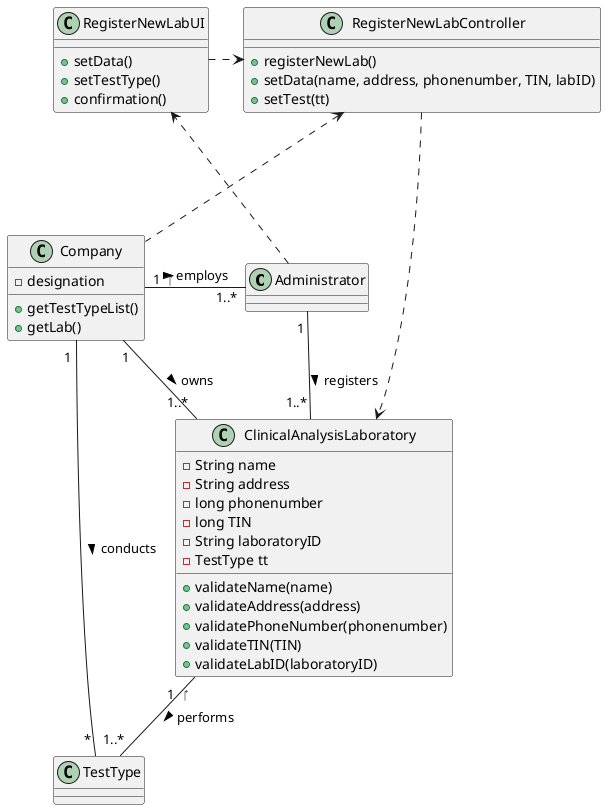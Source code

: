 @startuml
class Administrator
class RegisterNewLabUI{
+setData()
+setTestType()
+confirmation()
}
class RegisterNewLabController {
+registerNewLab()
+setData(name, address, phonenumber, TIN, labID)
+setTest(tt)
}
class Company {
-designation
+getTestTypeList()
+getLab()
}
class ClinicalAnalysisLaboratory {
-String name
-String address
-long phonenumber
-long TIN
-String laboratoryID
-TestType tt
+validateName(name)
+validateAddress(address)
+validatePhoneNumber(phonenumber)
+validateTIN(TIN)
+validateLabID(laboratoryID)
}
class TestType

Administrator ..> RegisterNewLabUI
RegisterNewLabUI .> RegisterNewLabController
RegisterNewLabController <... Company
RegisterNewLabController .> ClinicalAnalysisLaboratory
Company"1"--"1..*"ClinicalAnalysisLaboratory : > owns
Administrator"1 "-"1..* "ClinicalAnalysisLaboratory : > registers
ClinicalAnalysisLaboratory"1   ‎ "--"1..*"TestType : > performs
Company" 1 "-" * "TestType : > conducts
Company"1   ‎"-"1..*"Administrator : > employs
@enduml